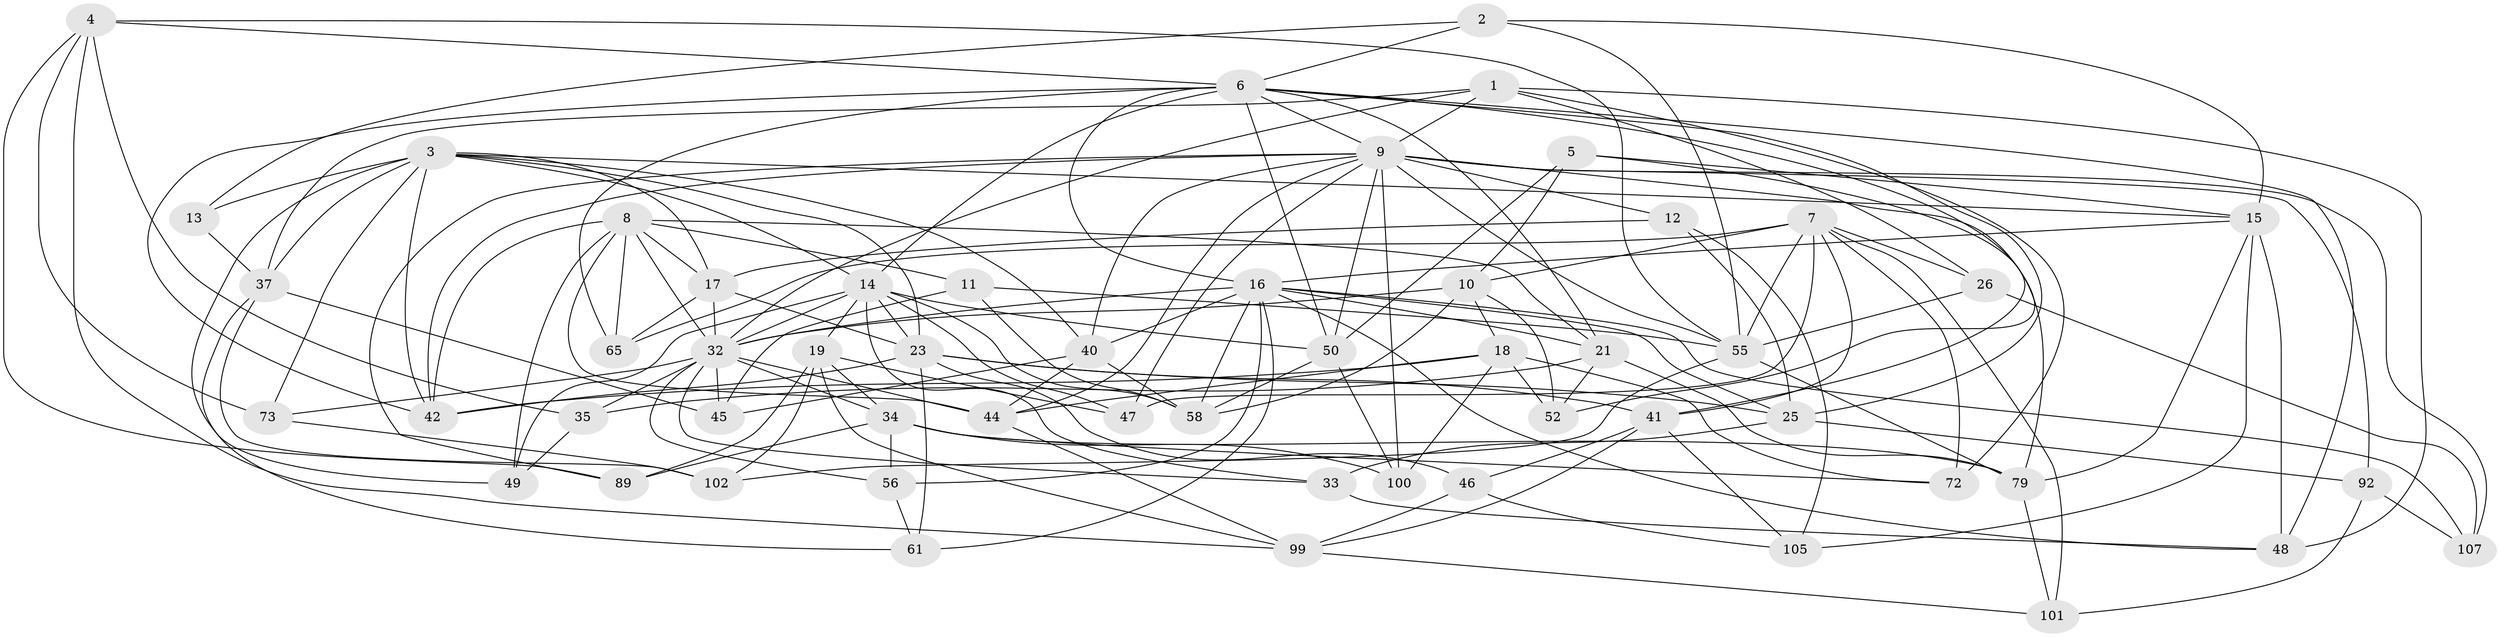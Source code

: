 // original degree distribution, {4: 1.0}
// Generated by graph-tools (version 1.1) at 2025/16/03/09/25 04:16:26]
// undirected, 55 vertices, 161 edges
graph export_dot {
graph [start="1"]
  node [color=gray90,style=filled];
  1 [super="+57"];
  2;
  3 [super="+104+38+93"];
  4 [super="+22"];
  5;
  6 [super="+39+111+71"];
  7 [super="+53+20"];
  8 [super="+82"];
  9 [super="+24+30+109"];
  10 [super="+96"];
  11;
  12;
  13;
  14 [super="+75"];
  15 [super="+51+86"];
  16 [super="+76+29+28"];
  17 [super="+94"];
  18 [super="+31"];
  19 [super="+27"];
  21 [super="+103"];
  23 [super="+43+95"];
  25 [super="+90"];
  26;
  32 [super="+91+62"];
  33;
  34 [super="+84+77"];
  35;
  37 [super="+59"];
  40 [super="+87"];
  41 [super="+106"];
  42 [super="+74"];
  44 [super="+66"];
  45;
  46;
  47;
  48 [super="+60"];
  49;
  50 [super="+54"];
  52;
  55 [super="+69+70"];
  56;
  58 [super="+80"];
  61 [super="+63"];
  65;
  72;
  73;
  79 [super="+97"];
  89;
  92;
  99 [super="+108"];
  100;
  101;
  102;
  105;
  107;
  1 -- 32;
  1 -- 72;
  1 -- 37;
  1 -- 26;
  1 -- 48;
  1 -- 9;
  2 -- 15;
  2 -- 13;
  2 -- 6;
  2 -- 55;
  3 -- 17;
  3 -- 73;
  3 -- 49;
  3 -- 15;
  3 -- 37;
  3 -- 42;
  3 -- 40;
  3 -- 13;
  3 -- 23;
  3 -- 14;
  4 -- 35;
  4 -- 89;
  4 -- 6;
  4 -- 73;
  4 -- 55;
  4 -- 99;
  5 -- 10;
  5 -- 50;
  5 -- 41;
  5 -- 15;
  6 -- 25;
  6 -- 65;
  6 -- 52;
  6 -- 48;
  6 -- 16;
  6 -- 50;
  6 -- 21;
  6 -- 42;
  6 -- 9;
  6 -- 14;
  7 -- 10;
  7 -- 41;
  7 -- 72;
  7 -- 26;
  7 -- 101;
  7 -- 65;
  7 -- 47;
  7 -- 55;
  8 -- 21;
  8 -- 49;
  8 -- 17;
  8 -- 65;
  8 -- 42;
  8 -- 11;
  8 -- 44;
  8 -- 32;
  9 -- 100;
  9 -- 47;
  9 -- 50;
  9 -- 55;
  9 -- 92;
  9 -- 40;
  9 -- 89;
  9 -- 107;
  9 -- 12;
  9 -- 79;
  9 -- 44;
  9 -- 42;
  10 -- 52;
  10 -- 18;
  10 -- 32;
  10 -- 58;
  11 -- 45;
  11 -- 55;
  11 -- 58;
  12 -- 105;
  12 -- 17;
  12 -- 25;
  13 -- 37 [weight=2];
  14 -- 33;
  14 -- 47;
  14 -- 50;
  14 -- 32;
  14 -- 49;
  14 -- 19;
  14 -- 23;
  14 -- 58;
  15 -- 79;
  15 -- 48 [weight=2];
  15 -- 105;
  15 -- 16;
  16 -- 107;
  16 -- 61 [weight=2];
  16 -- 48;
  16 -- 21;
  16 -- 25;
  16 -- 58;
  16 -- 40;
  16 -- 56;
  16 -- 32;
  17 -- 65;
  17 -- 23;
  17 -- 32;
  18 -- 42;
  18 -- 44;
  18 -- 52;
  18 -- 72;
  18 -- 100;
  19 -- 47;
  19 -- 34;
  19 -- 89;
  19 -- 102;
  19 -- 99;
  21 -- 79;
  21 -- 35;
  21 -- 52;
  23 -- 41;
  23 -- 46;
  23 -- 25;
  23 -- 61;
  23 -- 42;
  25 -- 33;
  25 -- 92;
  26 -- 107;
  26 -- 55;
  32 -- 44;
  32 -- 33;
  32 -- 73;
  32 -- 34 [weight=2];
  32 -- 35;
  32 -- 45;
  32 -- 56;
  33 -- 48;
  34 -- 89;
  34 -- 56;
  34 -- 100;
  34 -- 72;
  34 -- 79;
  35 -- 49;
  37 -- 45;
  37 -- 61 [weight=2];
  37 -- 102;
  40 -- 45;
  40 -- 44;
  40 -- 58;
  41 -- 105;
  41 -- 46;
  41 -- 99;
  44 -- 99;
  46 -- 105;
  46 -- 99;
  50 -- 100;
  50 -- 58;
  55 -- 102;
  55 -- 79;
  56 -- 61;
  73 -- 102;
  79 -- 101;
  92 -- 101;
  92 -- 107;
  99 -- 101;
}

